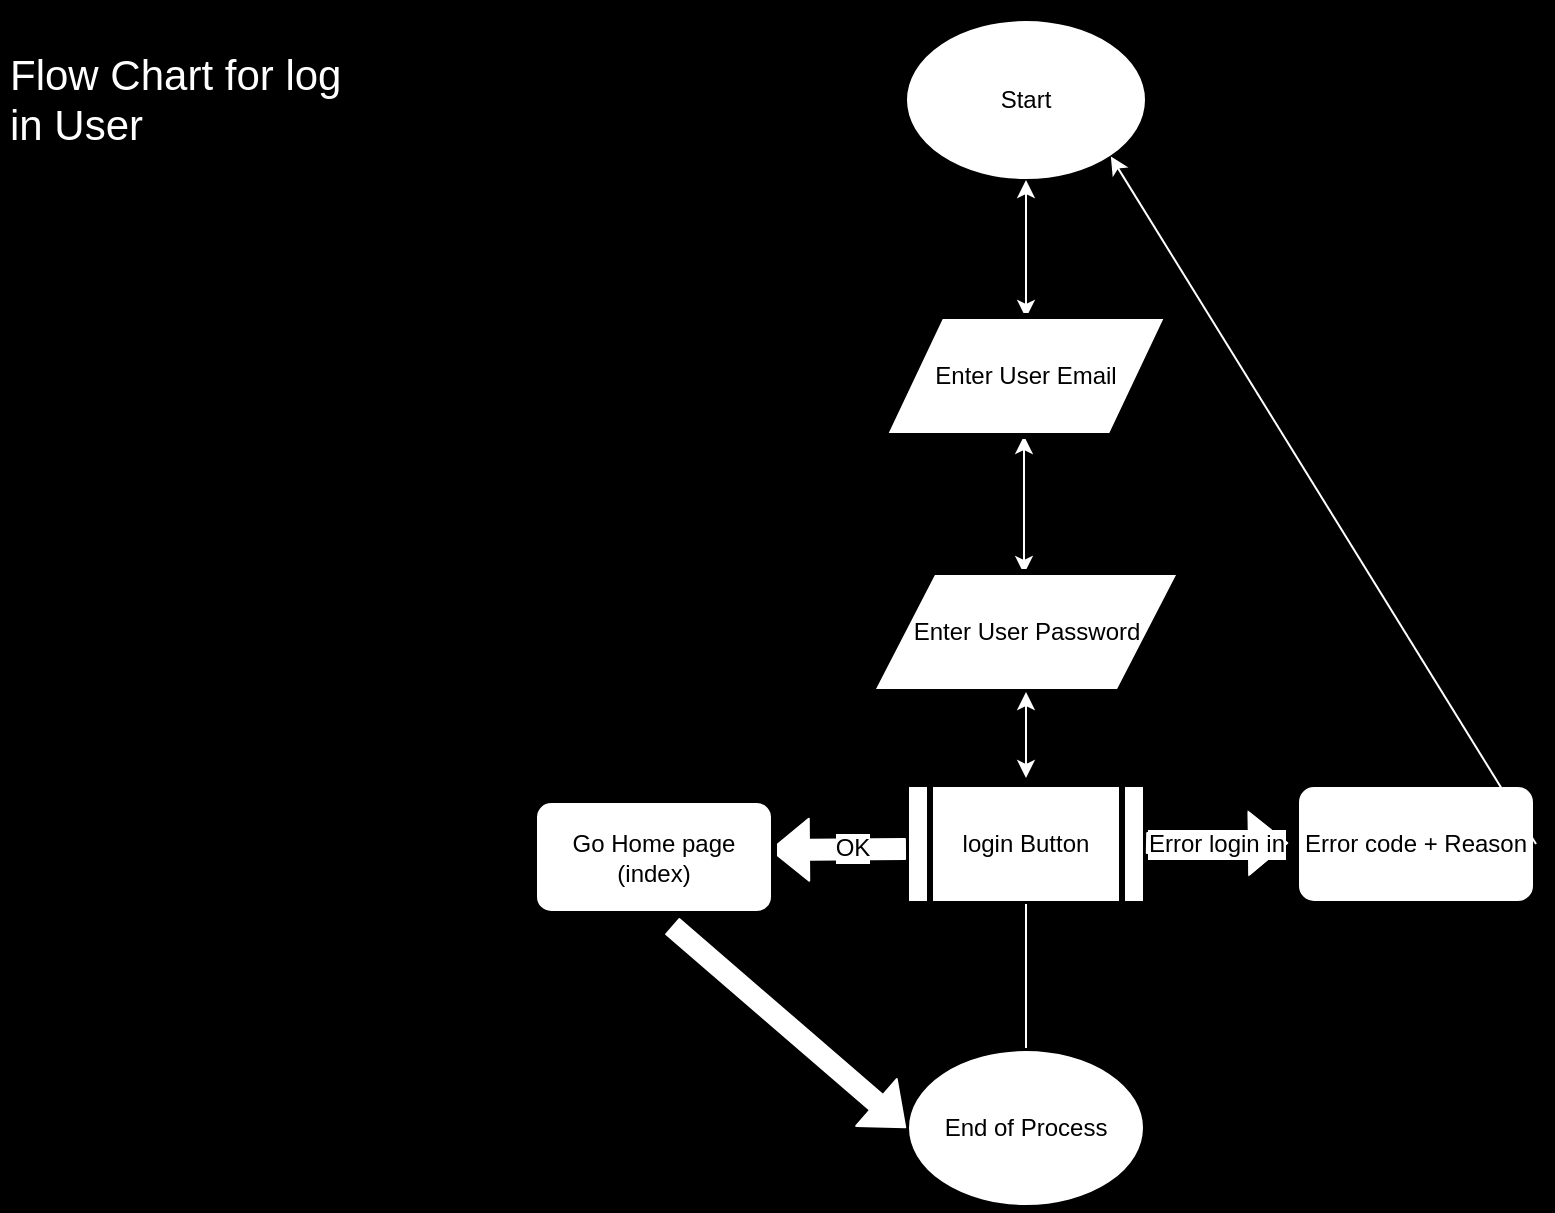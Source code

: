 <mxfile version="12.3.9" type="github" pages="1">
  <diagram id="yCJGmPe3JKPQ1_LQQiUB" name="Page-1">
    <mxGraphModel dx="2249" dy="1963" grid="0" gridSize="10" guides="1" tooltips="1" connect="1" arrows="1" fold="1" page="1" pageScale="1" pageWidth="827" pageHeight="1169" background="#000000" math="0" shadow="0">
      <root>
        <mxCell id="0"/>
        <mxCell id="1" parent="0"/>
        <mxCell id="lrYNPXAiIT11SIlVla9A-9" value="Start" style="ellipse;whiteSpace=wrap;html=1;" vertex="1" parent="1">
          <mxGeometry x="59" y="-92" width="120" height="80" as="geometry"/>
        </mxCell>
        <mxCell id="lrYNPXAiIT11SIlVla9A-14" value="" style="endArrow=classic;startArrow=classic;html=1;strokeColor=#FFFFFF;fillColor=#FFFFFF;entryX=0.5;entryY=1;entryDx=0;entryDy=0;exitX=0.5;exitY=0;exitDx=0;exitDy=0;" edge="1" parent="1" target="lrYNPXAiIT11SIlVla9A-9">
          <mxGeometry width="50" height="50" relative="1" as="geometry">
            <mxPoint x="119" y="57" as="sourcePoint"/>
            <mxPoint x="464" y="88" as="targetPoint"/>
          </mxGeometry>
        </mxCell>
        <mxCell id="lrYNPXAiIT11SIlVla9A-15" value="&lt;font color=&quot;#ffffff&quot; style=&quot;font-size: 21px&quot;&gt;&lt;br&gt;Flow Chart for log in User&amp;nbsp;&lt;/font&gt;" style="text;html=1;strokeColor=none;fillColor=none;spacing=5;spacingTop=-20;whiteSpace=wrap;overflow=hidden;rounded=0;strokeWidth=3;" vertex="1" parent="1">
          <mxGeometry x="-394" y="-92" width="190" height="62" as="geometry"/>
        </mxCell>
        <mxCell id="lrYNPXAiIT11SIlVla9A-16" value="Text" style="text;html=1;align=center;verticalAlign=middle;resizable=0;points=[];;autosize=1;" vertex="1" parent="1">
          <mxGeometry x="-67" y="272" width="32" height="18" as="geometry"/>
        </mxCell>
        <mxCell id="lrYNPXAiIT11SIlVla9A-19" value="" style="endArrow=classic;startArrow=classic;html=1;strokeColor=#FFFFFF;fillColor=#FFFFFF;entryX=0.5;entryY=1;entryDx=0;entryDy=0;exitX=0.5;exitY=0;exitDx=0;exitDy=0;" edge="1" parent="1">
          <mxGeometry width="50" height="50" relative="1" as="geometry">
            <mxPoint x="118" y="185" as="sourcePoint"/>
            <mxPoint x="118" y="116" as="targetPoint"/>
          </mxGeometry>
        </mxCell>
        <mxCell id="lrYNPXAiIT11SIlVla9A-20" value="&lt;span style=&quot;white-space: normal&quot;&gt;Enter User Email&lt;/span&gt;" style="shape=parallelogram;perimeter=parallelogramPerimeter;whiteSpace=wrap;html=1;strokeWidth=3;" vertex="1" parent="1">
          <mxGeometry x="48" y="56" width="142" height="60" as="geometry"/>
        </mxCell>
        <mxCell id="lrYNPXAiIT11SIlVla9A-21" value="Enter User Password" style="shape=parallelogram;perimeter=parallelogramPerimeter;whiteSpace=wrap;html=1;strokeWidth=3;" vertex="1" parent="1">
          <mxGeometry x="41.5" y="184" width="155" height="60" as="geometry"/>
        </mxCell>
        <mxCell id="lrYNPXAiIT11SIlVla9A-22" value="login Button" style="shape=process;whiteSpace=wrap;html=1;backgroundOutline=1;strokeWidth=3;" vertex="1" parent="1">
          <mxGeometry x="59" y="290" width="120" height="60" as="geometry"/>
        </mxCell>
        <mxCell id="lrYNPXAiIT11SIlVla9A-23" value="" style="endArrow=classic;startArrow=classic;html=1;strokeColor=#FFFFFF;fillColor=#FFFFFF;entryX=0.5;entryY=1;entryDx=0;entryDy=0;" edge="1" parent="1">
          <mxGeometry width="50" height="50" relative="1" as="geometry">
            <mxPoint x="119" y="287" as="sourcePoint"/>
            <mxPoint x="119" y="244" as="targetPoint"/>
          </mxGeometry>
        </mxCell>
        <mxCell id="lrYNPXAiIT11SIlVla9A-25" value="" style="shape=flexArrow;endArrow=classic;html=1;strokeColor=#FFFFFF;fillColor=#FFFFFF;" edge="1" parent="1">
          <mxGeometry width="50" height="50" relative="1" as="geometry">
            <mxPoint x="179" y="319.5" as="sourcePoint"/>
            <mxPoint x="250" y="319.5" as="targetPoint"/>
            <Array as="points">
              <mxPoint x="206" y="320"/>
            </Array>
          </mxGeometry>
        </mxCell>
        <mxCell id="lrYNPXAiIT11SIlVla9A-26" value="Error login in" style="text;html=1;align=center;verticalAlign=middle;resizable=0;points=[];;labelBackgroundColor=#ffffff;" vertex="1" connectable="0" parent="lrYNPXAiIT11SIlVla9A-25">
          <mxGeometry x="0.042" relative="1" as="geometry">
            <mxPoint x="-2" as="offset"/>
          </mxGeometry>
        </mxCell>
        <mxCell id="lrYNPXAiIT11SIlVla9A-27" value="" style="shape=flexArrow;endArrow=classic;html=1;strokeColor=#FFFFFF;fillColor=#FFFFFF;" edge="1" parent="1">
          <mxGeometry width="50" height="50" relative="1" as="geometry">
            <mxPoint x="59" y="322.5" as="sourcePoint"/>
            <mxPoint x="-9" y="323" as="targetPoint"/>
          </mxGeometry>
        </mxCell>
        <mxCell id="lrYNPXAiIT11SIlVla9A-30" value="&lt;span style=&quot;color: rgba(0 , 0 , 0 , 0) ; font-family: monospace ; font-size: 0px ; background-color: rgb(248 , 249 , 250)&quot;&gt;%3CmxGraphModel%3E%3Croot%3E%3CmxCell%20id%3D%220%22%2F%3E%3CmxCell%20id%3D%221%22%20parent%3D%220%22%2F%3E%3CmxCell%20id%3D%222%22%20value%3D%22%22%20style%3D%22endArrow%3Dclassic%3BstartArrow%3Dclassic%3Bhtml%3D1%3BstrokeColor%3D%23FFFFFF%3BfillColor%3D%23FFFFFF%3BentryX%3D0.5%3BentryY%3D1%3BentryDx%3D0%3BentryDy%3D0%3BexitX%3D0.5%3BexitY%3D0%3BexitDx%3D0%3BexitDy%3D0%3B%22%20edge%3D%221%22%20parent%3D%221%22%3E%3CmxGeometry%20width%3D%2250%22%20height%3D%2250%22%20relative%3D%221%22%20as%3D%22geometry%22%3E%3CmxPoint%20x%3D%22118%22%20y%3D%22185%22%20as%3D%22sourcePoint%22%2F%3E%3CmxPoint%20x%3D%22118%22%20y%3D%22116%22%20as%3D%22targetPoint%22%2F%3E%3C%2FmxGeometry%3E%3C%2FmxCell%3E%3C%2Froot%3E%3C%2FmxGraphModel%3E&lt;/span&gt;&lt;span style=&quot;color: rgba(0 , 0 , 0 , 0) ; font-family: monospace ; font-size: 0px ; background-color: rgb(248 , 249 , 250)&quot;&gt;%3CmxGraphModel%3E%3Croot%3E%3CmxCell%20id%3D%220%22%2F%3E%3CmxCell%20id%3D%221%22%20parent%3D%220%22%2F%3E%3CmxCell%20id%3D%222%22%20value%3D%22%22%20style%3D%22endArrow%3Dclassic%3BstartArrow%3Dclassic%3Bhtml%3D1%3BstrokeColor%3D%23FFFFFF%3BfillColor%3D%23FFFFFF%3BentryX%3D0.5%3BentryY%3D1%3BentryDx%3D0%3BentryDy%3D0%3BexitX%3D0.5%3BexitY%3D0%3BexitDx%3D0%3BexitDy%3D0%3B%22%20edge%3D%221%22%20parent%3D%221%22%3E%3CmxGeometry%20width%3D%2250%22%20height%3D%2250%22%20relative%3D%221%22%20as%3D%22geometry%22%3E%3CmxPoint%20x%3D%22118%22%20y%3D%22185%22%20as%3D%22sourcePoint%22%2F%3E%3CmxPoint%20x%3D%22118%22%20y%3D%22116%22%20as%3D%22targetPoint%22%2F%3E%3C%2FmxGeometry%3E%3C%2FmxCell%3E%3C%2Froot%3E%3C%2FmxGraphModel%3E&lt;/span&gt;&lt;span style=&quot;color: rgba(0 , 0 , 0 , 0) ; font-family: monospace ; font-size: 0px ; background-color: rgb(248 , 249 , 250)&quot;&gt;%3CmxGraphModel%3E%3Croot%3E%3CmxCell%20id%3D%220%22%2F%3E%3CmxCell%20id%3D%221%22%20parent%3D%220%22%2F%3E%3CmxCell%20id%3D%222%22%20value%3D%22%22%20style%3D%22endArrow%3Dclassic%3BstartArrow%3Dclassic%3Bhtml%3D1%3BstrokeColor%3D%23FFFFFF%3BfillColor%3D%23FFFFFF%3BentryX%3D0.5%3BentryY%3D1%3BentryDx%3D0%3BentryDy%3D0%3BexitX%3D0.5%3BexitY%3D0%3BexitDx%3D0%3BexitDy%3D0%3B%22%20edge%3D%221%22%20parent%3D%221%22%3E%3CmxGeometry%20width%3D%2250%22%20height%3D%2250%22%20relative%3D%221%22%20as%3D%22geometry%22%3E%3CmxPoint%20x%3D%22118%22%20y%3D%22185%22%20as%3D%22sourcePoint%22%2F%3E%3CmxPoint%20x%3D%22118%22%20y%3D%22116%22%20as%3D%22targetPoint%22%2F%3E%3C%2FmxGeometry%3E%3C%2FmxCell%3E%3C%2F&lt;/span&gt;&lt;span style=&quot;color: rgba(0 , 0 , 0 , 0) ; font-family: monospace ; font-size: 0px ; background-color: rgb(248 , 249 , 250)&quot;&gt;%3CmxGraphModel%3E%3Croot%3E%3CmxCell%20id%3D%220%22%2F%3E%3CmxCell%20id%3D%221%22%20parent%3D%220%22%2F%3E%3CmxCell%20id%3D%222%22%20value%3D%22%22%20style%3D%22endArrow%3Dclassic%3BstartArrow%3Dclassic%3Bhtml%3D1%3BstrokeColor%3D%23FFFFFF%3BfillColor%3D%23FFFFFF%3BentryX%3D0.5%3BentryY%3D1%3BentryDx%3D0%3BentryDy%3D0%3BexitX%3D0.5%3BexitY%3D0%3BexitDx%3D0%3BexitDy%3D0%3B%22%20edge%3D%221%22%20parent%3D%221%22%3E%3CmxGeometry%20width%3D%2250%22%20height%3D%2250%22%20relative%3D%221%22%20as%3D%22geometry%22%3E%3CmxPoint%20x%3D%22118%22%20y%3D%22185%22%20as%3D%22sourcePoint%22%2F%3E%3CmxPoint%20x%3D%22118%22%20y%3D%22116%22%20as%3D%22targetPoint%22%2F%3E%3C%2FmxGeometry%3E%3C%2FmxCell%3E%3C%2Froot%3E%3C%2FmxGraphModel%3ED&lt;/span&gt;" style="text;html=1;align=center;verticalAlign=middle;resizable=0;points=[];;labelBackgroundColor=#ffffff;" vertex="1" connectable="0" parent="lrYNPXAiIT11SIlVla9A-27">
          <mxGeometry x="-0.529" y="2" relative="1" as="geometry">
            <mxPoint as="offset"/>
          </mxGeometry>
        </mxCell>
        <mxCell id="lrYNPXAiIT11SIlVla9A-33" value="OK" style="text;html=1;align=center;verticalAlign=middle;resizable=0;points=[];;labelBackgroundColor=#ffffff;" vertex="1" connectable="0" parent="lrYNPXAiIT11SIlVla9A-27">
          <mxGeometry x="-0.442" y="-2" relative="1" as="geometry">
            <mxPoint x="-8" y="1" as="offset"/>
          </mxGeometry>
        </mxCell>
        <mxCell id="lrYNPXAiIT11SIlVla9A-36" value="Error code + Reason" style="rounded=1;whiteSpace=wrap;html=1;strokeWidth=3;" vertex="1" parent="1">
          <mxGeometry x="254" y="290" width="120" height="60" as="geometry"/>
        </mxCell>
        <mxCell id="lrYNPXAiIT11SIlVla9A-38" value="" style="endArrow=classic;html=1;strokeColor=#FFFFFF;fillColor=#FFFFFF;entryX=1;entryY=1;entryDx=0;entryDy=0;exitX=1;exitY=0.5;exitDx=0;exitDy=0;" edge="1" parent="1" source="lrYNPXAiIT11SIlVla9A-36" target="lrYNPXAiIT11SIlVla9A-9">
          <mxGeometry width="50" height="50" relative="1" as="geometry">
            <mxPoint x="288" y="285" as="sourcePoint"/>
            <mxPoint x="338" y="235" as="targetPoint"/>
          </mxGeometry>
        </mxCell>
        <mxCell id="lrYNPXAiIT11SIlVla9A-39" value="Go Home page (index)" style="rounded=1;whiteSpace=wrap;html=1;strokeWidth=3;" vertex="1" parent="1">
          <mxGeometry x="-127" y="298" width="120" height="57" as="geometry"/>
        </mxCell>
        <mxCell id="lrYNPXAiIT11SIlVla9A-40" value="End of Process" style="ellipse;whiteSpace=wrap;html=1;strokeWidth=3;" vertex="1" parent="1">
          <mxGeometry x="59" y="422" width="120" height="80" as="geometry"/>
        </mxCell>
        <mxCell id="lrYNPXAiIT11SIlVla9A-42" value="" style="shape=flexArrow;endArrow=classic;html=1;strokeColor=#FFFFFF;fillColor=#FFFFFF;entryX=0;entryY=0.5;entryDx=0;entryDy=0;" edge="1" parent="1" target="lrYNPXAiIT11SIlVla9A-40">
          <mxGeometry width="50" height="50" relative="1" as="geometry">
            <mxPoint x="-58" y="361" as="sourcePoint"/>
            <mxPoint x="66.5" y="452" as="targetPoint"/>
          </mxGeometry>
        </mxCell>
        <mxCell id="lrYNPXAiIT11SIlVla9A-43" value="" style="endArrow=none;html=1;strokeColor=#FFFFFF;fillColor=#FFFFFF;entryX=0.5;entryY=1;entryDx=0;entryDy=0;exitX=0.5;exitY=0;exitDx=0;exitDy=0;" edge="1" parent="1" source="lrYNPXAiIT11SIlVla9A-40" target="lrYNPXAiIT11SIlVla9A-22">
          <mxGeometry width="50" height="50" relative="1" as="geometry">
            <mxPoint x="97" y="423" as="sourcePoint"/>
            <mxPoint x="147" y="373" as="targetPoint"/>
          </mxGeometry>
        </mxCell>
      </root>
    </mxGraphModel>
  </diagram>
</mxfile>
